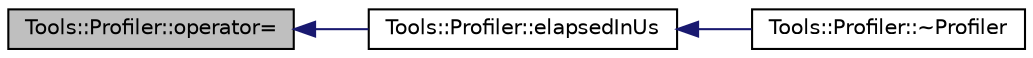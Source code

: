 digraph "Tools::Profiler::operator="
{
 // INTERACTIVE_SVG=YES
  edge [fontname="Helvetica",fontsize="10",labelfontname="Helvetica",labelfontsize="10"];
  node [fontname="Helvetica",fontsize="10",shape=record];
  rankdir="LR";
  Node1 [label="Tools::Profiler::operator=",height=0.2,width=0.4,color="black", fillcolor="grey75", style="filled", fontcolor="black"];
  Node1 -> Node2 [dir="back",color="midnightblue",fontsize="10",style="solid",fontname="Helvetica"];
  Node2 [label="Tools::Profiler::elapsedInUs",height=0.2,width=0.4,color="black", fillcolor="white", style="filled",URL="$class_tools_1_1_profiler.html#a10d29bb6b6b0645c6afd6dea49d7a701"];
  Node2 -> Node3 [dir="back",color="midnightblue",fontsize="10",style="solid",fontname="Helvetica"];
  Node3 [label="Tools::Profiler::~Profiler",height=0.2,width=0.4,color="black", fillcolor="white", style="filled",URL="$class_tools_1_1_profiler.html#a25d89459461ad79959003931293f1269"];
}
